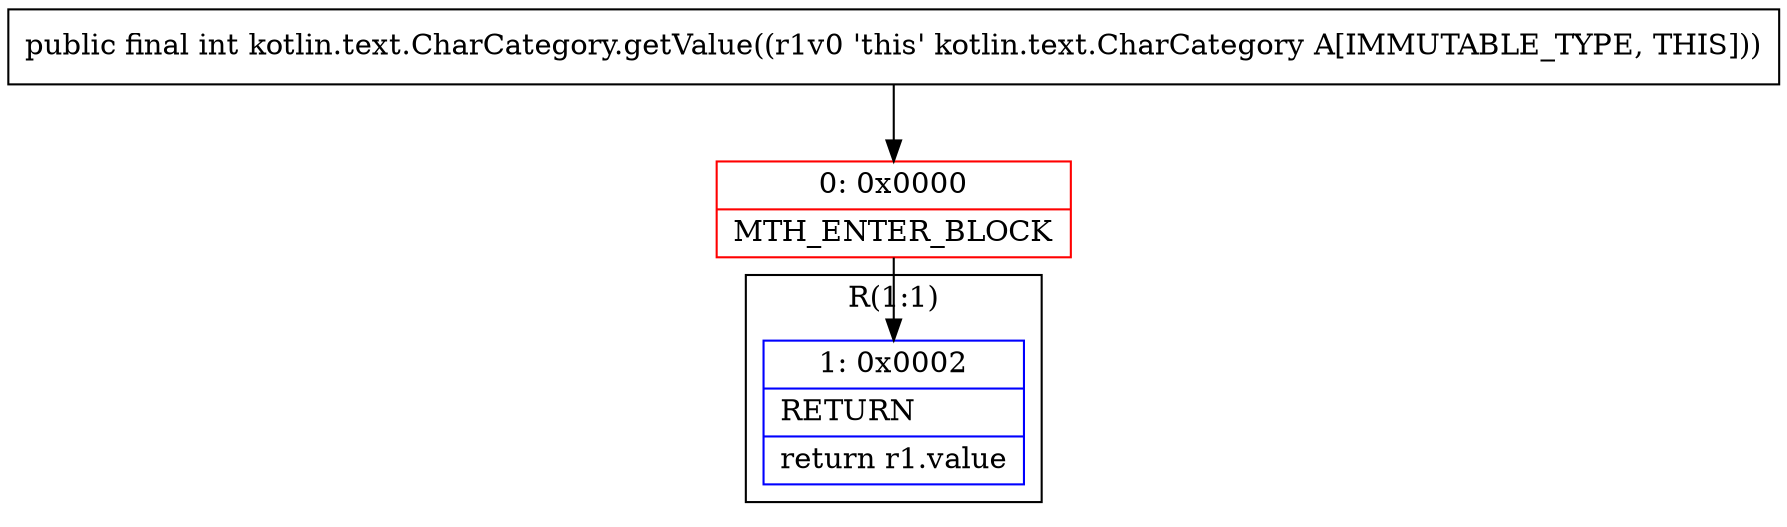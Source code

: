 digraph "CFG forkotlin.text.CharCategory.getValue()I" {
subgraph cluster_Region_1655964091 {
label = "R(1:1)";
node [shape=record,color=blue];
Node_1 [shape=record,label="{1\:\ 0x0002|RETURN\l|return r1.value\l}"];
}
Node_0 [shape=record,color=red,label="{0\:\ 0x0000|MTH_ENTER_BLOCK\l}"];
MethodNode[shape=record,label="{public final int kotlin.text.CharCategory.getValue((r1v0 'this' kotlin.text.CharCategory A[IMMUTABLE_TYPE, THIS])) }"];
MethodNode -> Node_0;
Node_0 -> Node_1;
}

